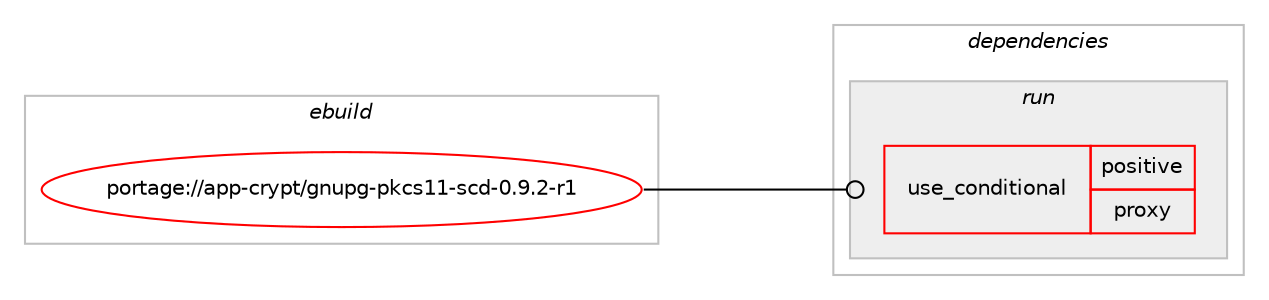 digraph prolog {

# *************
# Graph options
# *************

newrank=true;
concentrate=true;
compound=true;
graph [rankdir=LR,fontname=Helvetica,fontsize=10,ranksep=1.5];#, ranksep=2.5, nodesep=0.2];
edge  [arrowhead=vee];
node  [fontname=Helvetica,fontsize=10];

# **********
# The ebuild
# **********

subgraph cluster_leftcol {
color=gray;
rank=same;
label=<<i>ebuild</i>>;
id [label="portage://app-crypt/gnupg-pkcs11-scd-0.9.2-r1", color=red, width=4, href="../app-crypt/gnupg-pkcs11-scd-0.9.2-r1.svg"];
}

# ****************
# The dependencies
# ****************

subgraph cluster_midcol {
color=gray;
label=<<i>dependencies</i>>;
subgraph cluster_compile {
fillcolor="#eeeeee";
style=filled;
label=<<i>compile</i>>;
# *** BEGIN UNKNOWN DEPENDENCY TYPE (TODO) ***
# id -> package_dependency(portage://app-crypt/gnupg-pkcs11-scd-0.9.2-r1,install,no,dev-libs,libassuan,none,[,,],any_same_slot,[])
# *** END UNKNOWN DEPENDENCY TYPE (TODO) ***

# *** BEGIN UNKNOWN DEPENDENCY TYPE (TODO) ***
# id -> package_dependency(portage://app-crypt/gnupg-pkcs11-scd-0.9.2-r1,install,no,dev-libs,libgcrypt,none,[,,],any_same_slot,[])
# *** END UNKNOWN DEPENDENCY TYPE (TODO) ***

# *** BEGIN UNKNOWN DEPENDENCY TYPE (TODO) ***
# id -> package_dependency(portage://app-crypt/gnupg-pkcs11-scd-0.9.2-r1,install,no,dev-libs,libgpg-error,none,[,,],any_same_slot,[])
# *** END UNKNOWN DEPENDENCY TYPE (TODO) ***

# *** BEGIN UNKNOWN DEPENDENCY TYPE (TODO) ***
# id -> package_dependency(portage://app-crypt/gnupg-pkcs11-scd-0.9.2-r1,install,no,dev-libs,openssl,none,[,,],[slot(0),equal],[])
# *** END UNKNOWN DEPENDENCY TYPE (TODO) ***

# *** BEGIN UNKNOWN DEPENDENCY TYPE (TODO) ***
# id -> package_dependency(portage://app-crypt/gnupg-pkcs11-scd-0.9.2-r1,install,no,dev-libs,pkcs11-helper,none,[,,],any_same_slot,[])
# *** END UNKNOWN DEPENDENCY TYPE (TODO) ***

}
subgraph cluster_compileandrun {
fillcolor="#eeeeee";
style=filled;
label=<<i>compile and run</i>>;
}
subgraph cluster_run {
fillcolor="#eeeeee";
style=filled;
label=<<i>run</i>>;
subgraph cond3307 {
dependency5282 [label=<<TABLE BORDER="0" CELLBORDER="1" CELLSPACING="0" CELLPADDING="4"><TR><TD ROWSPAN="3" CELLPADDING="10">use_conditional</TD></TR><TR><TD>positive</TD></TR><TR><TD>proxy</TD></TR></TABLE>>, shape=none, color=red];
# *** BEGIN UNKNOWN DEPENDENCY TYPE (TODO) ***
# dependency5282 -> package_dependency(portage://app-crypt/gnupg-pkcs11-scd-0.9.2-r1,run,no,acct-group,gnupg-pkcs11,none,[,,],[],[])
# *** END UNKNOWN DEPENDENCY TYPE (TODO) ***

# *** BEGIN UNKNOWN DEPENDENCY TYPE (TODO) ***
# dependency5282 -> package_dependency(portage://app-crypt/gnupg-pkcs11-scd-0.9.2-r1,run,no,acct-group,gnupg-pkcs11-scd-proxy,none,[,,],[],[])
# *** END UNKNOWN DEPENDENCY TYPE (TODO) ***

# *** BEGIN UNKNOWN DEPENDENCY TYPE (TODO) ***
# dependency5282 -> package_dependency(portage://app-crypt/gnupg-pkcs11-scd-0.9.2-r1,run,no,acct-user,gnupg-pkcs11-scd-proxy,none,[,,],[],[])
# *** END UNKNOWN DEPENDENCY TYPE (TODO) ***

}
id:e -> dependency5282:w [weight=20,style="solid",arrowhead="odot"];
# *** BEGIN UNKNOWN DEPENDENCY TYPE (TODO) ***
# id -> package_dependency(portage://app-crypt/gnupg-pkcs11-scd-0.9.2-r1,run,no,dev-libs,libassuan,none,[,,],any_same_slot,[])
# *** END UNKNOWN DEPENDENCY TYPE (TODO) ***

# *** BEGIN UNKNOWN DEPENDENCY TYPE (TODO) ***
# id -> package_dependency(portage://app-crypt/gnupg-pkcs11-scd-0.9.2-r1,run,no,dev-libs,libgcrypt,none,[,,],any_same_slot,[])
# *** END UNKNOWN DEPENDENCY TYPE (TODO) ***

# *** BEGIN UNKNOWN DEPENDENCY TYPE (TODO) ***
# id -> package_dependency(portage://app-crypt/gnupg-pkcs11-scd-0.9.2-r1,run,no,dev-libs,libgpg-error,none,[,,],any_same_slot,[])
# *** END UNKNOWN DEPENDENCY TYPE (TODO) ***

# *** BEGIN UNKNOWN DEPENDENCY TYPE (TODO) ***
# id -> package_dependency(portage://app-crypt/gnupg-pkcs11-scd-0.9.2-r1,run,no,dev-libs,openssl,none,[,,],[slot(0),equal],[])
# *** END UNKNOWN DEPENDENCY TYPE (TODO) ***

# *** BEGIN UNKNOWN DEPENDENCY TYPE (TODO) ***
# id -> package_dependency(portage://app-crypt/gnupg-pkcs11-scd-0.9.2-r1,run,no,dev-libs,pkcs11-helper,none,[,,],any_same_slot,[])
# *** END UNKNOWN DEPENDENCY TYPE (TODO) ***

}
}

# **************
# The candidates
# **************

subgraph cluster_choices {
rank=same;
color=gray;
label=<<i>candidates</i>>;

}

}
